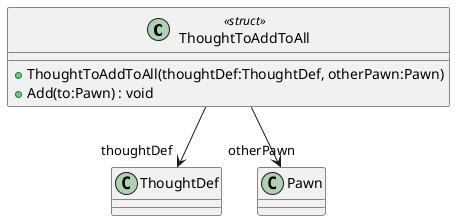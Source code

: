 @startuml
class ThoughtToAddToAll <<struct>> {
    + ThoughtToAddToAll(thoughtDef:ThoughtDef, otherPawn:Pawn)
    + Add(to:Pawn) : void
}
ThoughtToAddToAll --> "thoughtDef" ThoughtDef
ThoughtToAddToAll --> "otherPawn" Pawn
@enduml
